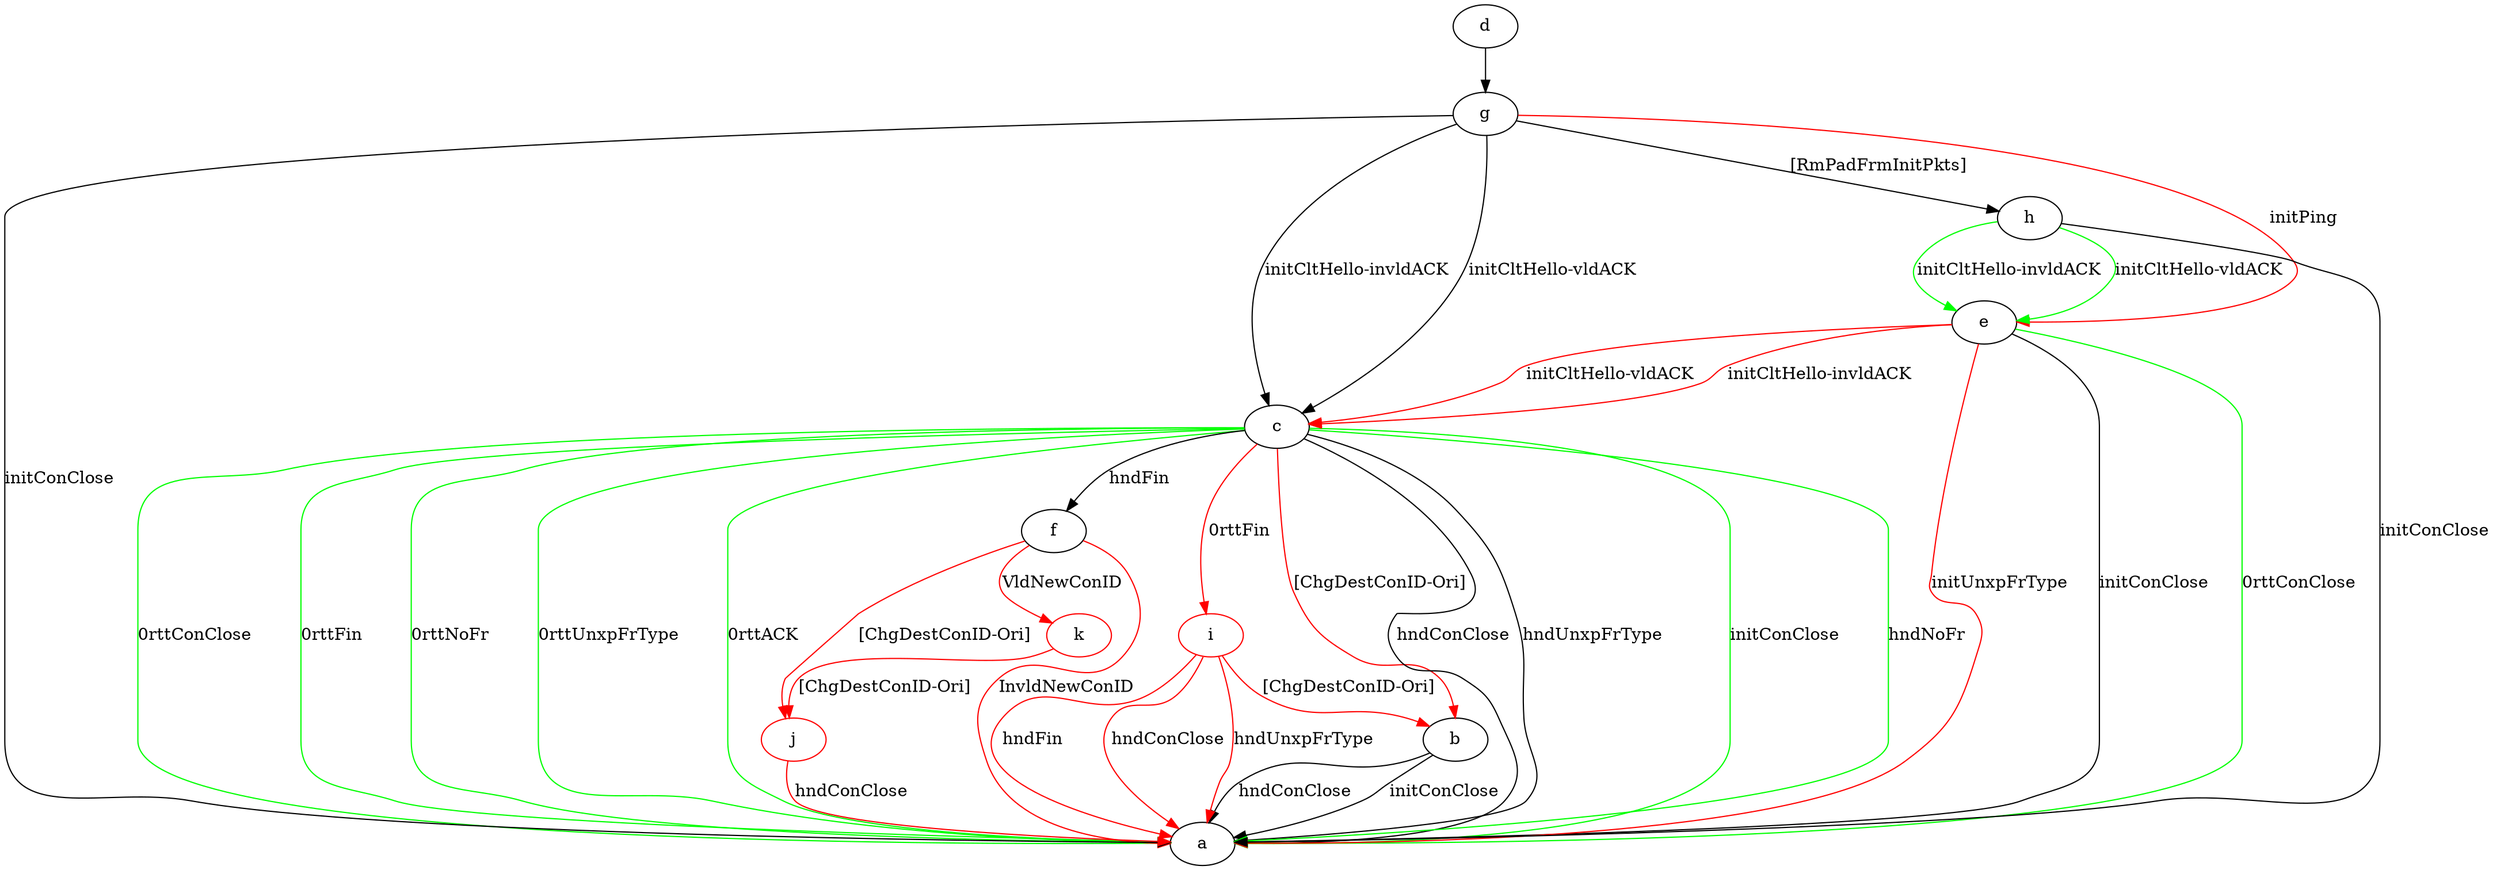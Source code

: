 digraph "" {
	b -> a	[key=0,
		label="initConClose "];
	b -> a	[key=1,
		label="hndConClose "];
	c -> a	[key=0,
		label="hndConClose "];
	c -> a	[key=1,
		label="hndUnxpFrType "];
	c -> a	[key=2,
		color=green,
		label="initConClose "];
	c -> a	[key=3,
		color=green,
		label="hndNoFr "];
	c -> a	[key=4,
		color=green,
		label="0rttConClose "];
	c -> a	[key=5,
		color=green,
		label="0rttFin "];
	c -> a	[key=6,
		color=green,
		label="0rttNoFr "];
	c -> a	[key=7,
		color=green,
		label="0rttUnxpFrType "];
	c -> a	[key=8,
		color=green,
		label="0rttACK "];
	c -> b	[key=0,
		color=red,
		label="[ChgDestConID-Ori] "];
	c -> f	[key=0,
		label="hndFin "];
	i	[color=red];
	c -> i	[key=0,
		color=red,
		label="0rttFin "];
	d -> g	[key=0];
	e -> a	[key=0,
		label="initConClose "];
	e -> a	[key=1,
		color=green,
		label="0rttConClose "];
	e -> a	[key=2,
		color=red,
		label="initUnxpFrType "];
	e -> c	[key=0,
		color=red,
		label="initCltHello-vldACK "];
	e -> c	[key=1,
		color=red,
		label="initCltHello-invldACK "];
	f -> a	[key=0,
		color=red,
		label="InvldNewConID "];
	j	[color=red];
	f -> j	[key=0,
		color=red,
		label="[ChgDestConID-Ori] "];
	k	[color=red];
	f -> k	[key=0,
		color=red,
		label="VldNewConID "];
	g -> a	[key=0,
		label="initConClose "];
	g -> c	[key=0,
		label="initCltHello-vldACK "];
	g -> c	[key=1,
		label="initCltHello-invldACK "];
	g -> e	[key=0,
		color=red,
		label="initPing "];
	g -> h	[key=0,
		label="[RmPadFrmInitPkts] "];
	h -> a	[key=0,
		label="initConClose "];
	h -> e	[key=0,
		color=green,
		label="initCltHello-vldACK "];
	h -> e	[key=1,
		color=green,
		label="initCltHello-invldACK "];
	i -> a	[key=0,
		color=red,
		label="hndFin "];
	i -> a	[key=1,
		color=red,
		label="hndConClose "];
	i -> a	[key=2,
		color=red,
		label="hndUnxpFrType "];
	i -> b	[key=0,
		color=red,
		label="[ChgDestConID-Ori] "];
	j -> a	[key=0,
		color=red,
		label="hndConClose "];
	k -> j	[key=0,
		color=red,
		label="[ChgDestConID-Ori] "];
}
